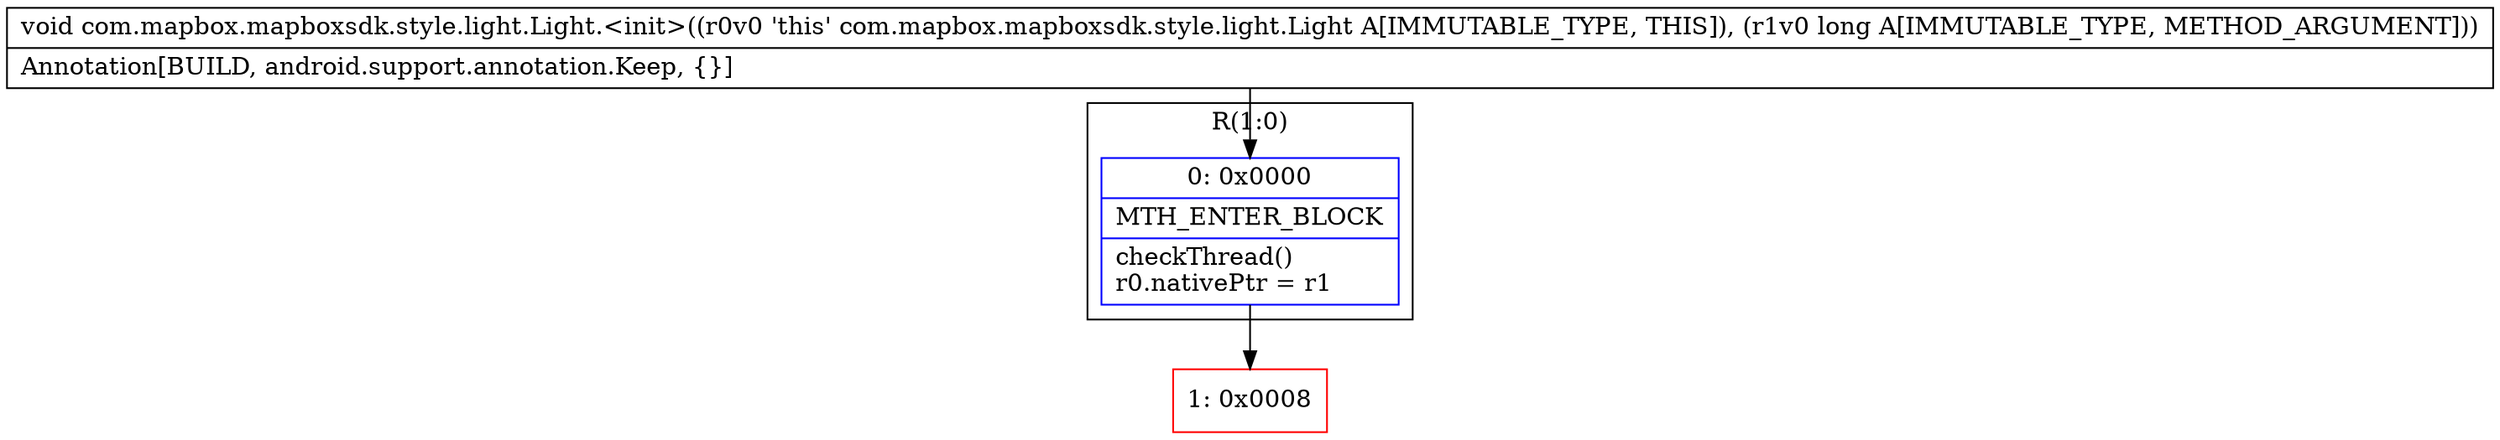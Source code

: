 digraph "CFG forcom.mapbox.mapboxsdk.style.light.Light.\<init\>(J)V" {
subgraph cluster_Region_2026030480 {
label = "R(1:0)";
node [shape=record,color=blue];
Node_0 [shape=record,label="{0\:\ 0x0000|MTH_ENTER_BLOCK\l|checkThread()\lr0.nativePtr = r1\l}"];
}
Node_1 [shape=record,color=red,label="{1\:\ 0x0008}"];
MethodNode[shape=record,label="{void com.mapbox.mapboxsdk.style.light.Light.\<init\>((r0v0 'this' com.mapbox.mapboxsdk.style.light.Light A[IMMUTABLE_TYPE, THIS]), (r1v0 long A[IMMUTABLE_TYPE, METHOD_ARGUMENT]))  | Annotation[BUILD, android.support.annotation.Keep, \{\}]\l}"];
MethodNode -> Node_0;
Node_0 -> Node_1;
}


